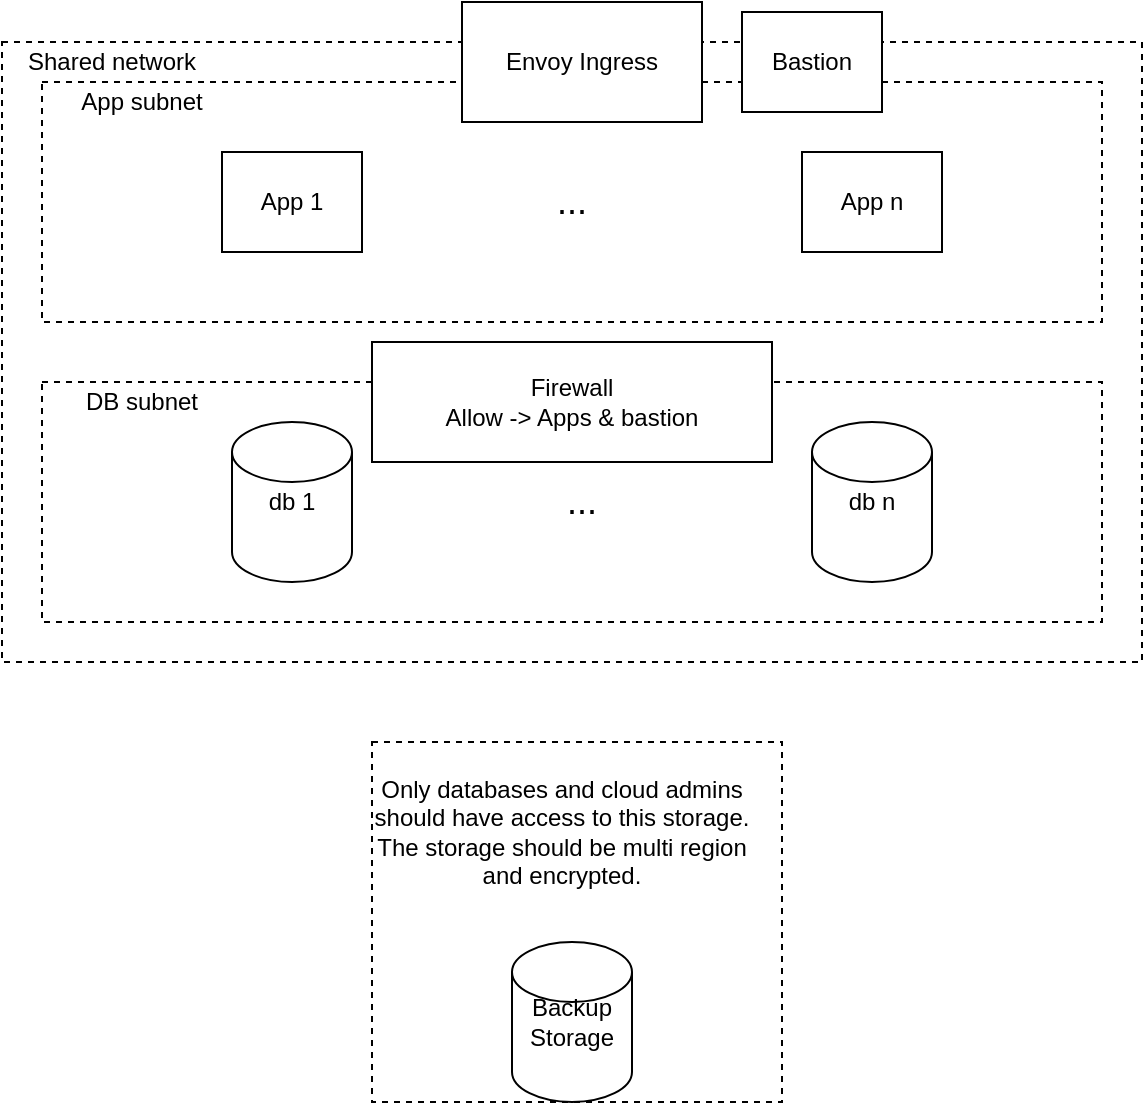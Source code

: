 <mxfile version="13.6.6" type="device"><diagram id="prtHgNgQTEPvFCAcTncT" name="Page-1"><mxGraphModel dx="1319" dy="887" grid="1" gridSize="10" guides="1" tooltips="1" connect="1" arrows="1" fold="1" page="1" pageScale="1" pageWidth="827" pageHeight="1169" math="0" shadow="0"><root><mxCell id="0"/><mxCell id="1" parent="0"/><mxCell id="PFbh4zpoNyWKn3ypvpxW-1" value="" style="rounded=0;whiteSpace=wrap;html=1;dashed=1;fillColor=none;" vertex="1" parent="1"><mxGeometry x="140" y="210" width="570" height="310" as="geometry"/></mxCell><mxCell id="PFbh4zpoNyWKn3ypvpxW-2" value="" style="rounded=0;whiteSpace=wrap;html=1;dashed=1;fillColor=none;" vertex="1" parent="1"><mxGeometry x="160" y="230" width="530" height="120" as="geometry"/></mxCell><mxCell id="PFbh4zpoNyWKn3ypvpxW-4" value="" style="rounded=0;whiteSpace=wrap;html=1;dashed=1;fillColor=none;" vertex="1" parent="1"><mxGeometry x="160" y="380" width="530" height="120" as="geometry"/></mxCell><mxCell id="PFbh4zpoNyWKn3ypvpxW-5" value="Envoy Ingress" style="rounded=0;whiteSpace=wrap;html=1;" vertex="1" parent="1"><mxGeometry x="370" y="190" width="120" height="60" as="geometry"/></mxCell><mxCell id="PFbh4zpoNyWKn3ypvpxW-6" value="Bastion" style="rounded=0;whiteSpace=wrap;html=1;" vertex="1" parent="1"><mxGeometry x="510" y="195" width="70" height="50" as="geometry"/></mxCell><mxCell id="PFbh4zpoNyWKn3ypvpxW-7" value="App n" style="rounded=0;whiteSpace=wrap;html=1;" vertex="1" parent="1"><mxGeometry x="540" y="265" width="70" height="50" as="geometry"/></mxCell><mxCell id="PFbh4zpoNyWKn3ypvpxW-8" value="App 1" style="rounded=0;whiteSpace=wrap;html=1;" vertex="1" parent="1"><mxGeometry x="250" y="265" width="70" height="50" as="geometry"/></mxCell><mxCell id="PFbh4zpoNyWKn3ypvpxW-9" value="db 1" style="shape=cylinder2;whiteSpace=wrap;html=1;boundedLbl=1;backgroundOutline=1;size=15;fillColor=#ffffff;" vertex="1" parent="1"><mxGeometry x="255" y="400" width="60" height="80" as="geometry"/></mxCell><mxCell id="PFbh4zpoNyWKn3ypvpxW-10" value="db n" style="shape=cylinder2;whiteSpace=wrap;html=1;boundedLbl=1;backgroundOutline=1;size=15;fillColor=#ffffff;" vertex="1" parent="1"><mxGeometry x="545" y="400" width="60" height="80" as="geometry"/></mxCell><mxCell id="PFbh4zpoNyWKn3ypvpxW-11" value="&lt;font style=&quot;font-size: 18px&quot;&gt;...&lt;/font&gt;" style="text;html=1;strokeColor=none;fillColor=none;align=center;verticalAlign=middle;whiteSpace=wrap;rounded=0;" vertex="1" parent="1"><mxGeometry x="410" y="430" width="40" height="20" as="geometry"/></mxCell><mxCell id="PFbh4zpoNyWKn3ypvpxW-12" value="&lt;font style=&quot;font-size: 18px&quot;&gt;...&lt;/font&gt;" style="text;html=1;strokeColor=none;fillColor=none;align=center;verticalAlign=middle;whiteSpace=wrap;rounded=0;" vertex="1" parent="1"><mxGeometry x="405" y="280" width="40" height="20" as="geometry"/></mxCell><mxCell id="PFbh4zpoNyWKn3ypvpxW-13" value="App subnet" style="text;html=1;strokeColor=none;fillColor=none;align=center;verticalAlign=middle;whiteSpace=wrap;rounded=0;" vertex="1" parent="1"><mxGeometry x="160" y="230" width="100" height="20" as="geometry"/></mxCell><mxCell id="PFbh4zpoNyWKn3ypvpxW-14" value="Shared network" style="text;html=1;strokeColor=none;fillColor=none;align=center;verticalAlign=middle;whiteSpace=wrap;rounded=0;" vertex="1" parent="1"><mxGeometry x="140" y="210" width="110" height="20" as="geometry"/></mxCell><mxCell id="PFbh4zpoNyWKn3ypvpxW-15" value="DB subnet" style="text;html=1;strokeColor=none;fillColor=none;align=center;verticalAlign=middle;whiteSpace=wrap;rounded=0;" vertex="1" parent="1"><mxGeometry x="160" y="380" width="100" height="20" as="geometry"/></mxCell><mxCell id="PFbh4zpoNyWKn3ypvpxW-18" value="Firewall&lt;br&gt;Allow -&amp;gt; Apps &amp;amp; bastion" style="rounded=0;whiteSpace=wrap;html=1;fillColor=#ffffff;" vertex="1" parent="1"><mxGeometry x="325" y="360" width="200" height="60" as="geometry"/></mxCell><mxCell id="PFbh4zpoNyWKn3ypvpxW-20" value="Backup&lt;br&gt;Storage" style="shape=cylinder2;whiteSpace=wrap;html=1;boundedLbl=1;backgroundOutline=1;size=15;fillColor=#ffffff;" vertex="1" parent="1"><mxGeometry x="395" y="660" width="60" height="80" as="geometry"/></mxCell><mxCell id="PFbh4zpoNyWKn3ypvpxW-21" value="" style="rounded=0;whiteSpace=wrap;html=1;dashed=1;fillColor=none;" vertex="1" parent="1"><mxGeometry x="325" y="560" width="205" height="180" as="geometry"/></mxCell><mxCell id="PFbh4zpoNyWKn3ypvpxW-24" value="Only databases and cloud admins should have access to this storage. The storage should be multi region and encrypted." style="text;html=1;strokeColor=none;fillColor=none;align=center;verticalAlign=middle;whiteSpace=wrap;rounded=0;dashed=1;" vertex="1" parent="1"><mxGeometry x="325" y="570" width="190" height="70" as="geometry"/></mxCell></root></mxGraphModel></diagram></mxfile>